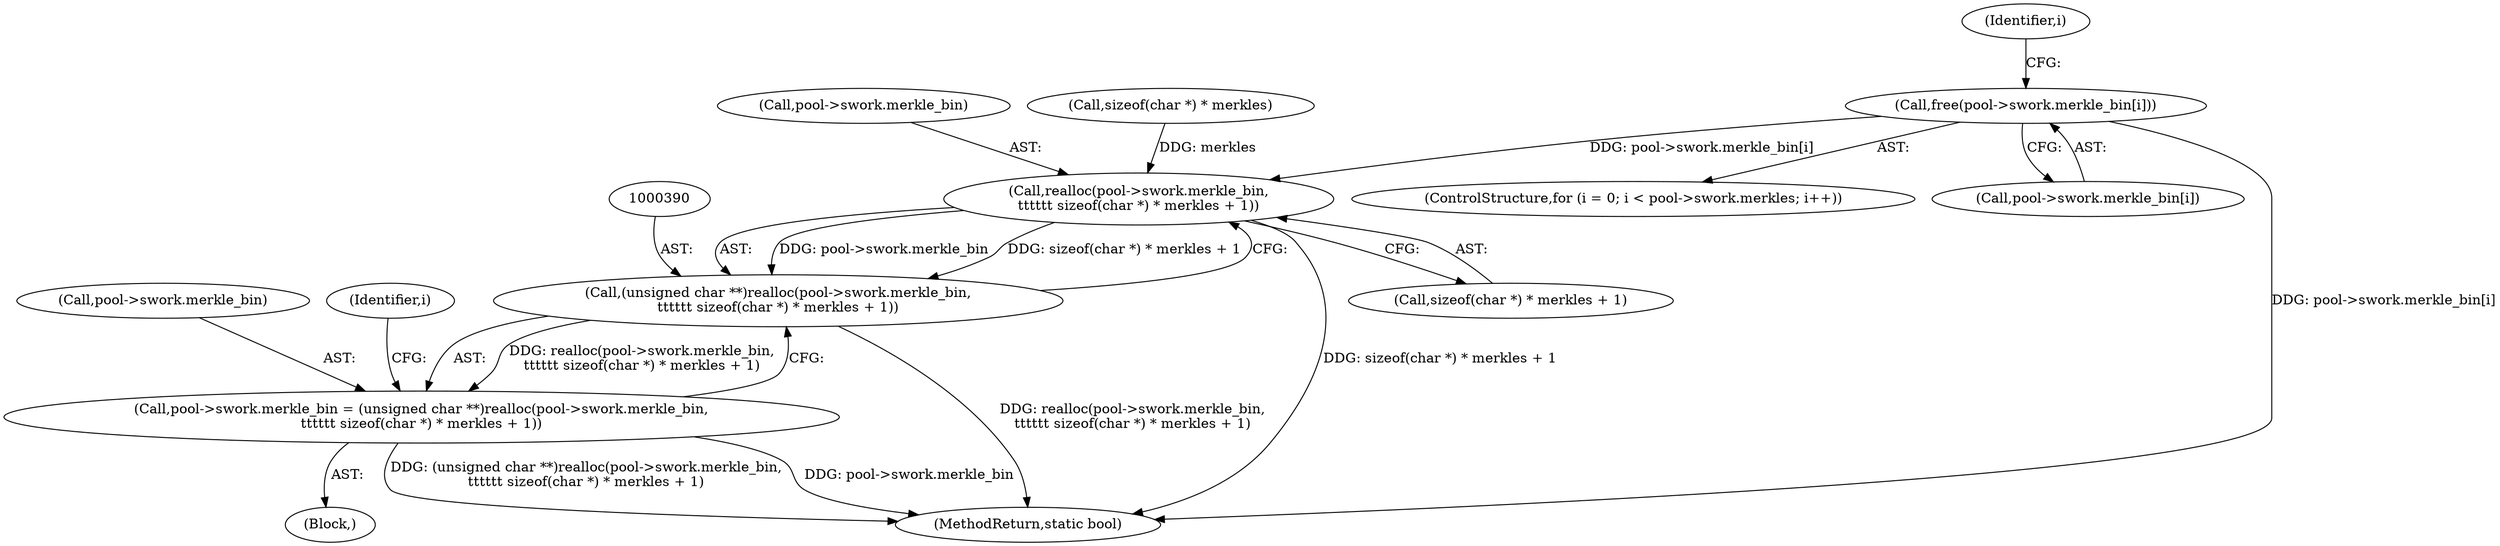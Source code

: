 digraph "0_sgminer_910c36089940e81fb85c65b8e63dcd2fac71470c@API" {
"1000372" [label="(Call,free(pool->swork.merkle_bin[i]))"];
"1000391" [label="(Call,realloc(pool->swork.merkle_bin,\n\t\t\t\t\t\t sizeof(char *) * merkles + 1))"];
"1000389" [label="(Call,(unsigned char **)realloc(pool->swork.merkle_bin,\n\t\t\t\t\t\t sizeof(char *) * merkles + 1))"];
"1000383" [label="(Call,pool->swork.merkle_bin = (unsigned char **)realloc(pool->swork.merkle_bin,\n\t\t\t\t\t\t sizeof(char *) * merkles + 1))"];
"1000383" [label="(Call,pool->swork.merkle_bin = (unsigned char **)realloc(pool->swork.merkle_bin,\n\t\t\t\t\t\t sizeof(char *) * merkles + 1))"];
"1000359" [label="(ControlStructure,for (i = 0; i < pool->swork.merkles; i++))"];
"1000392" [label="(Call,pool->swork.merkle_bin)"];
"1000373" [label="(Call,pool->swork.merkle_bin[i])"];
"1000768" [label="(MethodReturn,static bool)"];
"1000372" [label="(Call,free(pool->swork.merkle_bin[i]))"];
"1000389" [label="(Call,(unsigned char **)realloc(pool->swork.merkle_bin,\n\t\t\t\t\t\t sizeof(char *) * merkles + 1))"];
"1000371" [label="(Identifier,i)"];
"1000391" [label="(Call,realloc(pool->swork.merkle_bin,\n\t\t\t\t\t\t sizeof(char *) * merkles + 1))"];
"1000397" [label="(Call,sizeof(char *) * merkles + 1)"];
"1000382" [label="(Block,)"];
"1000384" [label="(Call,pool->swork.merkle_bin)"];
"1000398" [label="(Call,sizeof(char *) * merkles)"];
"1000405" [label="(Identifier,i)"];
"1000372" -> "1000359"  [label="AST: "];
"1000372" -> "1000373"  [label="CFG: "];
"1000373" -> "1000372"  [label="AST: "];
"1000371" -> "1000372"  [label="CFG: "];
"1000372" -> "1000768"  [label="DDG: pool->swork.merkle_bin[i]"];
"1000372" -> "1000391"  [label="DDG: pool->swork.merkle_bin[i]"];
"1000391" -> "1000389"  [label="AST: "];
"1000391" -> "1000397"  [label="CFG: "];
"1000392" -> "1000391"  [label="AST: "];
"1000397" -> "1000391"  [label="AST: "];
"1000389" -> "1000391"  [label="CFG: "];
"1000391" -> "1000768"  [label="DDG: sizeof(char *) * merkles + 1"];
"1000391" -> "1000389"  [label="DDG: pool->swork.merkle_bin"];
"1000391" -> "1000389"  [label="DDG: sizeof(char *) * merkles + 1"];
"1000398" -> "1000391"  [label="DDG: merkles"];
"1000389" -> "1000383"  [label="AST: "];
"1000390" -> "1000389"  [label="AST: "];
"1000383" -> "1000389"  [label="CFG: "];
"1000389" -> "1000768"  [label="DDG: realloc(pool->swork.merkle_bin,\n\t\t\t\t\t\t sizeof(char *) * merkles + 1)"];
"1000389" -> "1000383"  [label="DDG: realloc(pool->swork.merkle_bin,\n\t\t\t\t\t\t sizeof(char *) * merkles + 1)"];
"1000383" -> "1000382"  [label="AST: "];
"1000384" -> "1000383"  [label="AST: "];
"1000405" -> "1000383"  [label="CFG: "];
"1000383" -> "1000768"  [label="DDG: (unsigned char **)realloc(pool->swork.merkle_bin,\n\t\t\t\t\t\t sizeof(char *) * merkles + 1)"];
"1000383" -> "1000768"  [label="DDG: pool->swork.merkle_bin"];
}
